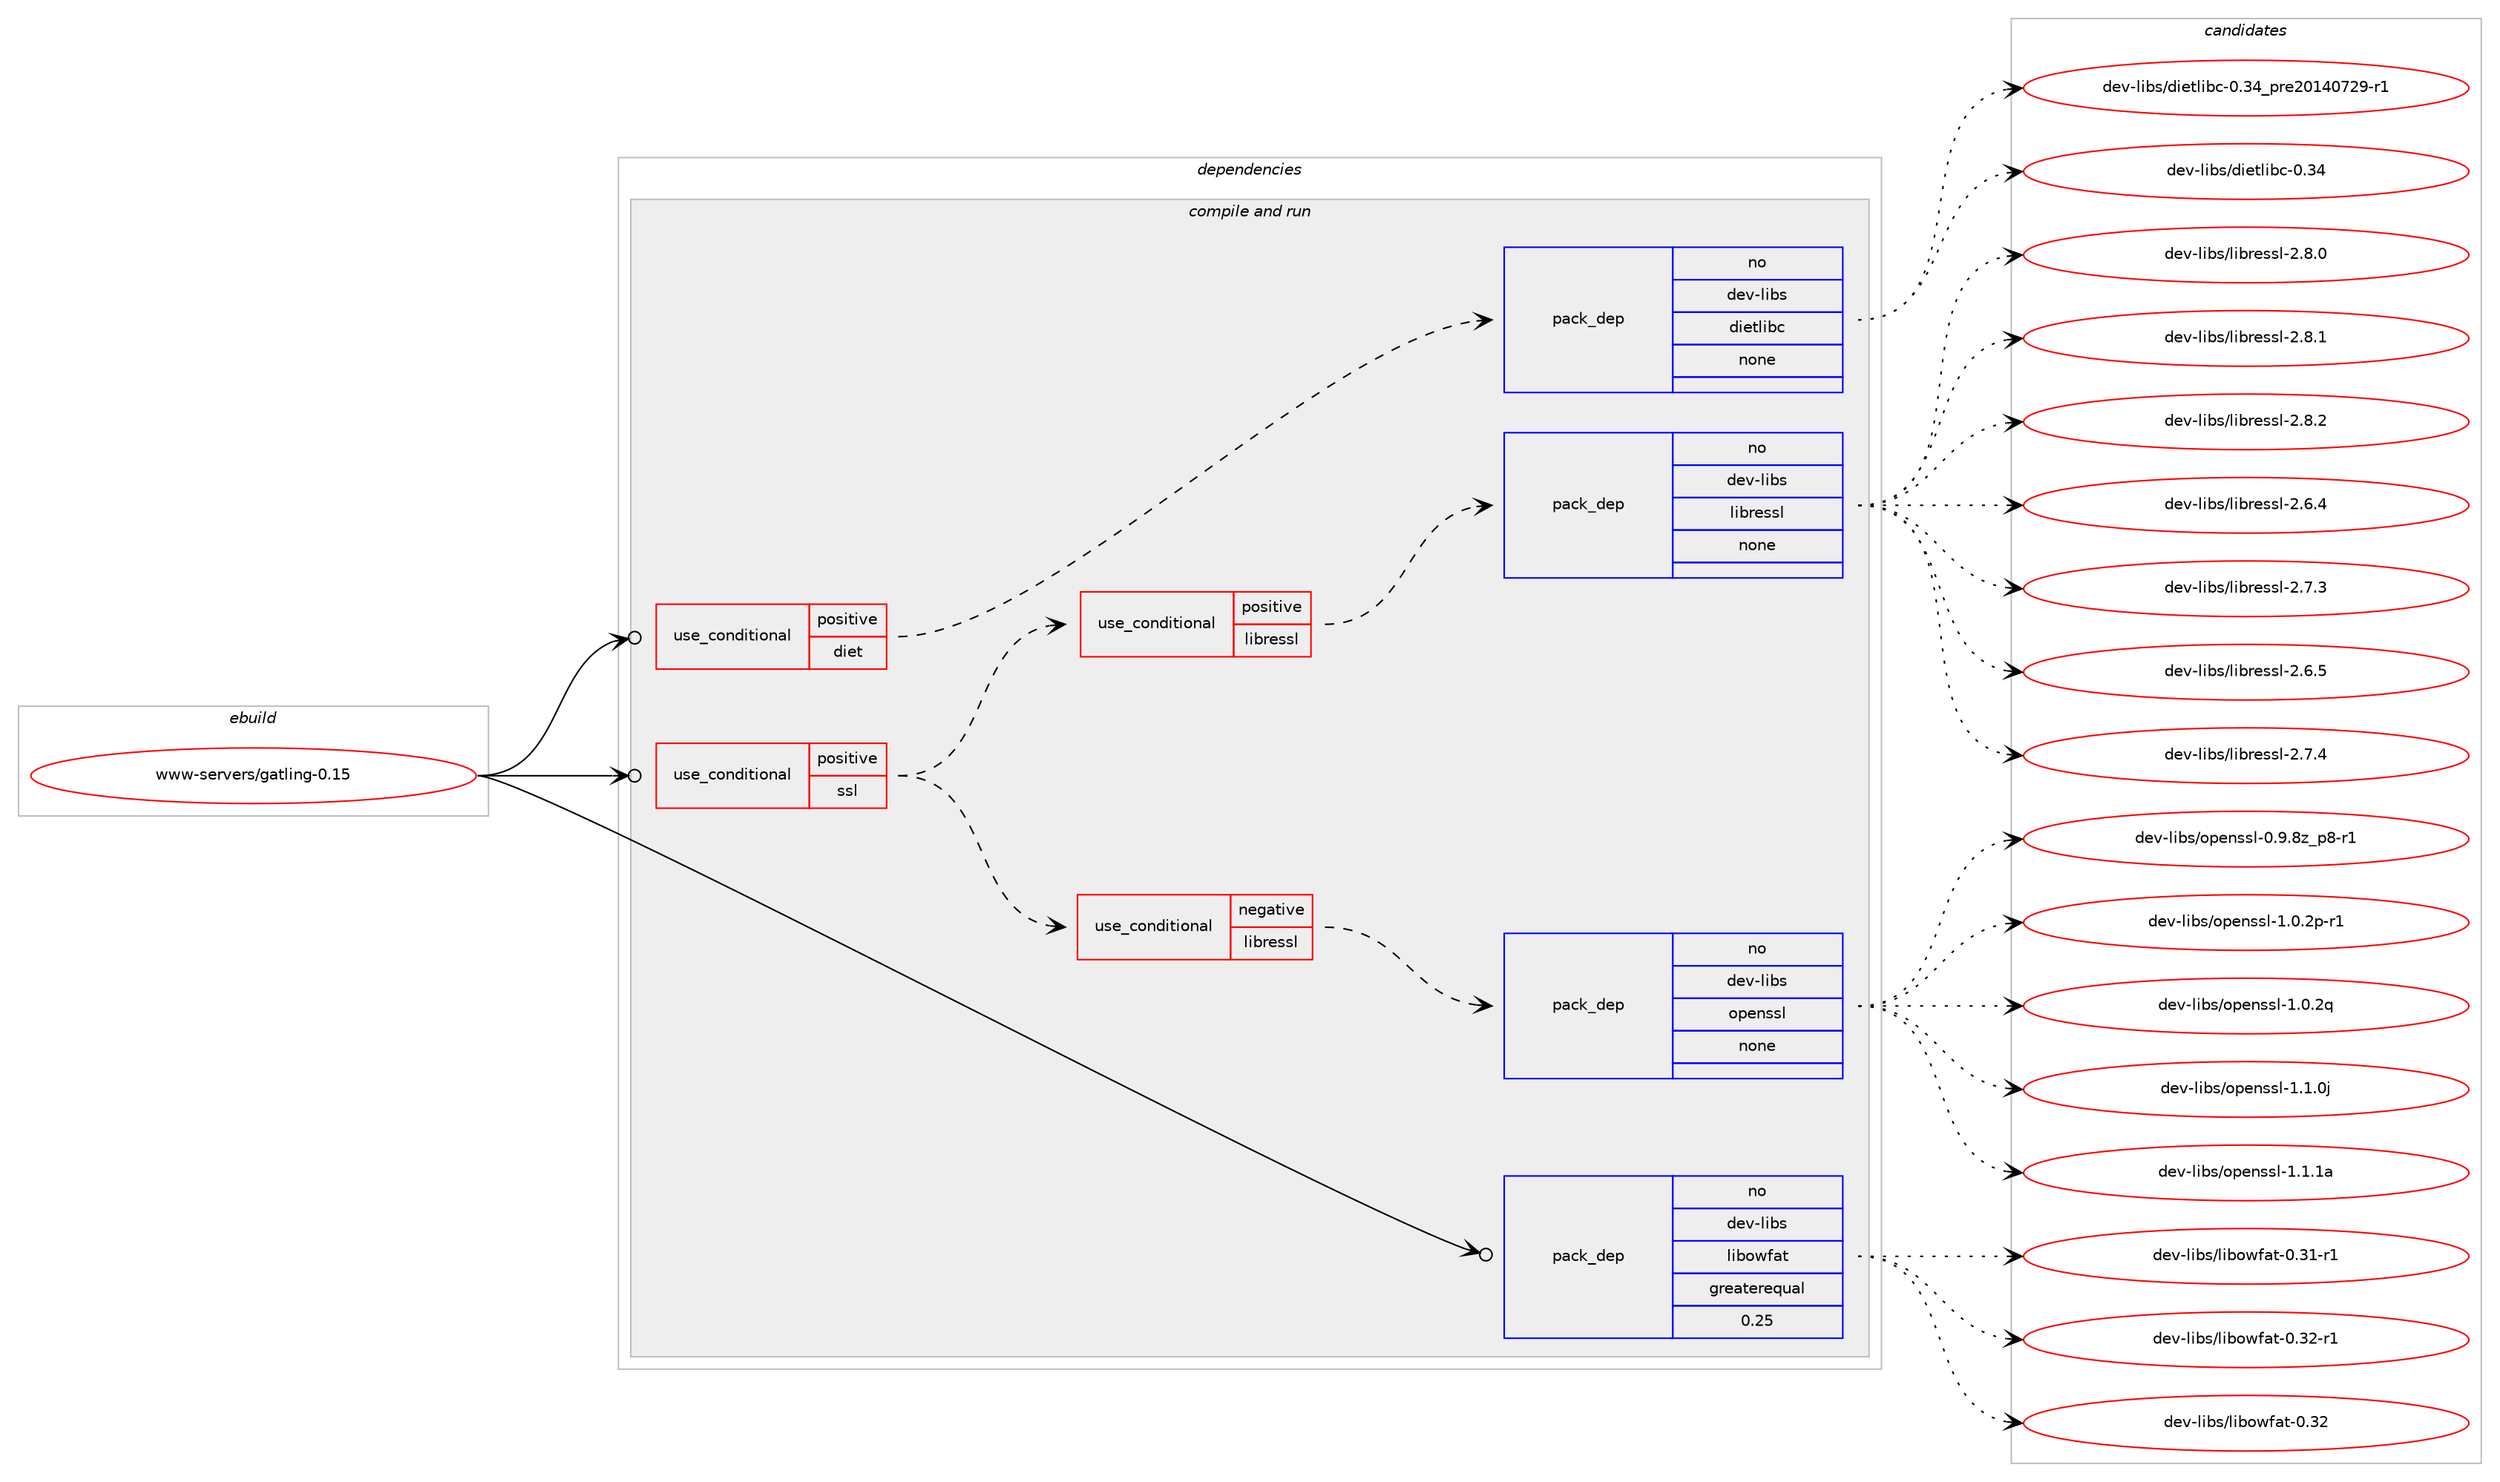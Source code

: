 digraph prolog {

# *************
# Graph options
# *************

newrank=true;
concentrate=true;
compound=true;
graph [rankdir=LR,fontname=Helvetica,fontsize=10,ranksep=1.5];#, ranksep=2.5, nodesep=0.2];
edge  [arrowhead=vee];
node  [fontname=Helvetica,fontsize=10];

# **********
# The ebuild
# **********

subgraph cluster_leftcol {
color=gray;
rank=same;
label=<<i>ebuild</i>>;
id [label="www-servers/gatling-0.15", color=red, width=4, href="../www-servers/gatling-0.15.svg"];
}

# ****************
# The dependencies
# ****************

subgraph cluster_midcol {
color=gray;
label=<<i>dependencies</i>>;
subgraph cluster_compile {
fillcolor="#eeeeee";
style=filled;
label=<<i>compile</i>>;
}
subgraph cluster_compileandrun {
fillcolor="#eeeeee";
style=filled;
label=<<i>compile and run</i>>;
subgraph cond1144 {
dependency7775 [label=<<TABLE BORDER="0" CELLBORDER="1" CELLSPACING="0" CELLPADDING="4"><TR><TD ROWSPAN="3" CELLPADDING="10">use_conditional</TD></TR><TR><TD>positive</TD></TR><TR><TD>diet</TD></TR></TABLE>>, shape=none, color=red];
subgraph pack6468 {
dependency7776 [label=<<TABLE BORDER="0" CELLBORDER="1" CELLSPACING="0" CELLPADDING="4" WIDTH="220"><TR><TD ROWSPAN="6" CELLPADDING="30">pack_dep</TD></TR><TR><TD WIDTH="110">no</TD></TR><TR><TD>dev-libs</TD></TR><TR><TD>dietlibc</TD></TR><TR><TD>none</TD></TR><TR><TD></TD></TR></TABLE>>, shape=none, color=blue];
}
dependency7775:e -> dependency7776:w [weight=20,style="dashed",arrowhead="vee"];
}
id:e -> dependency7775:w [weight=20,style="solid",arrowhead="odotvee"];
subgraph cond1145 {
dependency7777 [label=<<TABLE BORDER="0" CELLBORDER="1" CELLSPACING="0" CELLPADDING="4"><TR><TD ROWSPAN="3" CELLPADDING="10">use_conditional</TD></TR><TR><TD>positive</TD></TR><TR><TD>ssl</TD></TR></TABLE>>, shape=none, color=red];
subgraph cond1146 {
dependency7778 [label=<<TABLE BORDER="0" CELLBORDER="1" CELLSPACING="0" CELLPADDING="4"><TR><TD ROWSPAN="3" CELLPADDING="10">use_conditional</TD></TR><TR><TD>negative</TD></TR><TR><TD>libressl</TD></TR></TABLE>>, shape=none, color=red];
subgraph pack6469 {
dependency7779 [label=<<TABLE BORDER="0" CELLBORDER="1" CELLSPACING="0" CELLPADDING="4" WIDTH="220"><TR><TD ROWSPAN="6" CELLPADDING="30">pack_dep</TD></TR><TR><TD WIDTH="110">no</TD></TR><TR><TD>dev-libs</TD></TR><TR><TD>openssl</TD></TR><TR><TD>none</TD></TR><TR><TD></TD></TR></TABLE>>, shape=none, color=blue];
}
dependency7778:e -> dependency7779:w [weight=20,style="dashed",arrowhead="vee"];
}
dependency7777:e -> dependency7778:w [weight=20,style="dashed",arrowhead="vee"];
subgraph cond1147 {
dependency7780 [label=<<TABLE BORDER="0" CELLBORDER="1" CELLSPACING="0" CELLPADDING="4"><TR><TD ROWSPAN="3" CELLPADDING="10">use_conditional</TD></TR><TR><TD>positive</TD></TR><TR><TD>libressl</TD></TR></TABLE>>, shape=none, color=red];
subgraph pack6470 {
dependency7781 [label=<<TABLE BORDER="0" CELLBORDER="1" CELLSPACING="0" CELLPADDING="4" WIDTH="220"><TR><TD ROWSPAN="6" CELLPADDING="30">pack_dep</TD></TR><TR><TD WIDTH="110">no</TD></TR><TR><TD>dev-libs</TD></TR><TR><TD>libressl</TD></TR><TR><TD>none</TD></TR><TR><TD></TD></TR></TABLE>>, shape=none, color=blue];
}
dependency7780:e -> dependency7781:w [weight=20,style="dashed",arrowhead="vee"];
}
dependency7777:e -> dependency7780:w [weight=20,style="dashed",arrowhead="vee"];
}
id:e -> dependency7777:w [weight=20,style="solid",arrowhead="odotvee"];
subgraph pack6471 {
dependency7782 [label=<<TABLE BORDER="0" CELLBORDER="1" CELLSPACING="0" CELLPADDING="4" WIDTH="220"><TR><TD ROWSPAN="6" CELLPADDING="30">pack_dep</TD></TR><TR><TD WIDTH="110">no</TD></TR><TR><TD>dev-libs</TD></TR><TR><TD>libowfat</TD></TR><TR><TD>greaterequal</TD></TR><TR><TD>0.25</TD></TR></TABLE>>, shape=none, color=blue];
}
id:e -> dependency7782:w [weight=20,style="solid",arrowhead="odotvee"];
}
subgraph cluster_run {
fillcolor="#eeeeee";
style=filled;
label=<<i>run</i>>;
}
}

# **************
# The candidates
# **************

subgraph cluster_choices {
rank=same;
color=gray;
label=<<i>candidates</i>>;

subgraph choice6468 {
color=black;
nodesep=1;
choice10010111845108105981154710010510111610810598994548465152 [label="dev-libs/dietlibc-0.34", color=red, width=4,href="../dev-libs/dietlibc-0.34.svg"];
choice100101118451081059811547100105101116108105989945484651529511211410150484952485550574511449 [label="dev-libs/dietlibc-0.34_pre20140729-r1", color=red, width=4,href="../dev-libs/dietlibc-0.34_pre20140729-r1.svg"];
dependency7776:e -> choice10010111845108105981154710010510111610810598994548465152:w [style=dotted,weight="100"];
dependency7776:e -> choice100101118451081059811547100105101116108105989945484651529511211410150484952485550574511449:w [style=dotted,weight="100"];
}
subgraph choice6469 {
color=black;
nodesep=1;
choice10010111845108105981154711111210111011511510845484657465612295112564511449 [label="dev-libs/openssl-0.9.8z_p8-r1", color=red, width=4,href="../dev-libs/openssl-0.9.8z_p8-r1.svg"];
choice1001011184510810598115471111121011101151151084549464846501124511449 [label="dev-libs/openssl-1.0.2p-r1", color=red, width=4,href="../dev-libs/openssl-1.0.2p-r1.svg"];
choice100101118451081059811547111112101110115115108454946484650113 [label="dev-libs/openssl-1.0.2q", color=red, width=4,href="../dev-libs/openssl-1.0.2q.svg"];
choice100101118451081059811547111112101110115115108454946494648106 [label="dev-libs/openssl-1.1.0j", color=red, width=4,href="../dev-libs/openssl-1.1.0j.svg"];
choice10010111845108105981154711111210111011511510845494649464997 [label="dev-libs/openssl-1.1.1a", color=red, width=4,href="../dev-libs/openssl-1.1.1a.svg"];
dependency7779:e -> choice10010111845108105981154711111210111011511510845484657465612295112564511449:w [style=dotted,weight="100"];
dependency7779:e -> choice1001011184510810598115471111121011101151151084549464846501124511449:w [style=dotted,weight="100"];
dependency7779:e -> choice100101118451081059811547111112101110115115108454946484650113:w [style=dotted,weight="100"];
dependency7779:e -> choice100101118451081059811547111112101110115115108454946494648106:w [style=dotted,weight="100"];
dependency7779:e -> choice10010111845108105981154711111210111011511510845494649464997:w [style=dotted,weight="100"];
}
subgraph choice6470 {
color=black;
nodesep=1;
choice10010111845108105981154710810598114101115115108455046544652 [label="dev-libs/libressl-2.6.4", color=red, width=4,href="../dev-libs/libressl-2.6.4.svg"];
choice10010111845108105981154710810598114101115115108455046554651 [label="dev-libs/libressl-2.7.3", color=red, width=4,href="../dev-libs/libressl-2.7.3.svg"];
choice10010111845108105981154710810598114101115115108455046544653 [label="dev-libs/libressl-2.6.5", color=red, width=4,href="../dev-libs/libressl-2.6.5.svg"];
choice10010111845108105981154710810598114101115115108455046554652 [label="dev-libs/libressl-2.7.4", color=red, width=4,href="../dev-libs/libressl-2.7.4.svg"];
choice10010111845108105981154710810598114101115115108455046564648 [label="dev-libs/libressl-2.8.0", color=red, width=4,href="../dev-libs/libressl-2.8.0.svg"];
choice10010111845108105981154710810598114101115115108455046564649 [label="dev-libs/libressl-2.8.1", color=red, width=4,href="../dev-libs/libressl-2.8.1.svg"];
choice10010111845108105981154710810598114101115115108455046564650 [label="dev-libs/libressl-2.8.2", color=red, width=4,href="../dev-libs/libressl-2.8.2.svg"];
dependency7781:e -> choice10010111845108105981154710810598114101115115108455046544652:w [style=dotted,weight="100"];
dependency7781:e -> choice10010111845108105981154710810598114101115115108455046554651:w [style=dotted,weight="100"];
dependency7781:e -> choice10010111845108105981154710810598114101115115108455046544653:w [style=dotted,weight="100"];
dependency7781:e -> choice10010111845108105981154710810598114101115115108455046554652:w [style=dotted,weight="100"];
dependency7781:e -> choice10010111845108105981154710810598114101115115108455046564648:w [style=dotted,weight="100"];
dependency7781:e -> choice10010111845108105981154710810598114101115115108455046564649:w [style=dotted,weight="100"];
dependency7781:e -> choice10010111845108105981154710810598114101115115108455046564650:w [style=dotted,weight="100"];
}
subgraph choice6471 {
color=black;
nodesep=1;
choice10010111845108105981154710810598111119102971164548465150 [label="dev-libs/libowfat-0.32", color=red, width=4,href="../dev-libs/libowfat-0.32.svg"];
choice100101118451081059811547108105981111191029711645484651494511449 [label="dev-libs/libowfat-0.31-r1", color=red, width=4,href="../dev-libs/libowfat-0.31-r1.svg"];
choice100101118451081059811547108105981111191029711645484651504511449 [label="dev-libs/libowfat-0.32-r1", color=red, width=4,href="../dev-libs/libowfat-0.32-r1.svg"];
dependency7782:e -> choice10010111845108105981154710810598111119102971164548465150:w [style=dotted,weight="100"];
dependency7782:e -> choice100101118451081059811547108105981111191029711645484651494511449:w [style=dotted,weight="100"];
dependency7782:e -> choice100101118451081059811547108105981111191029711645484651504511449:w [style=dotted,weight="100"];
}
}

}
